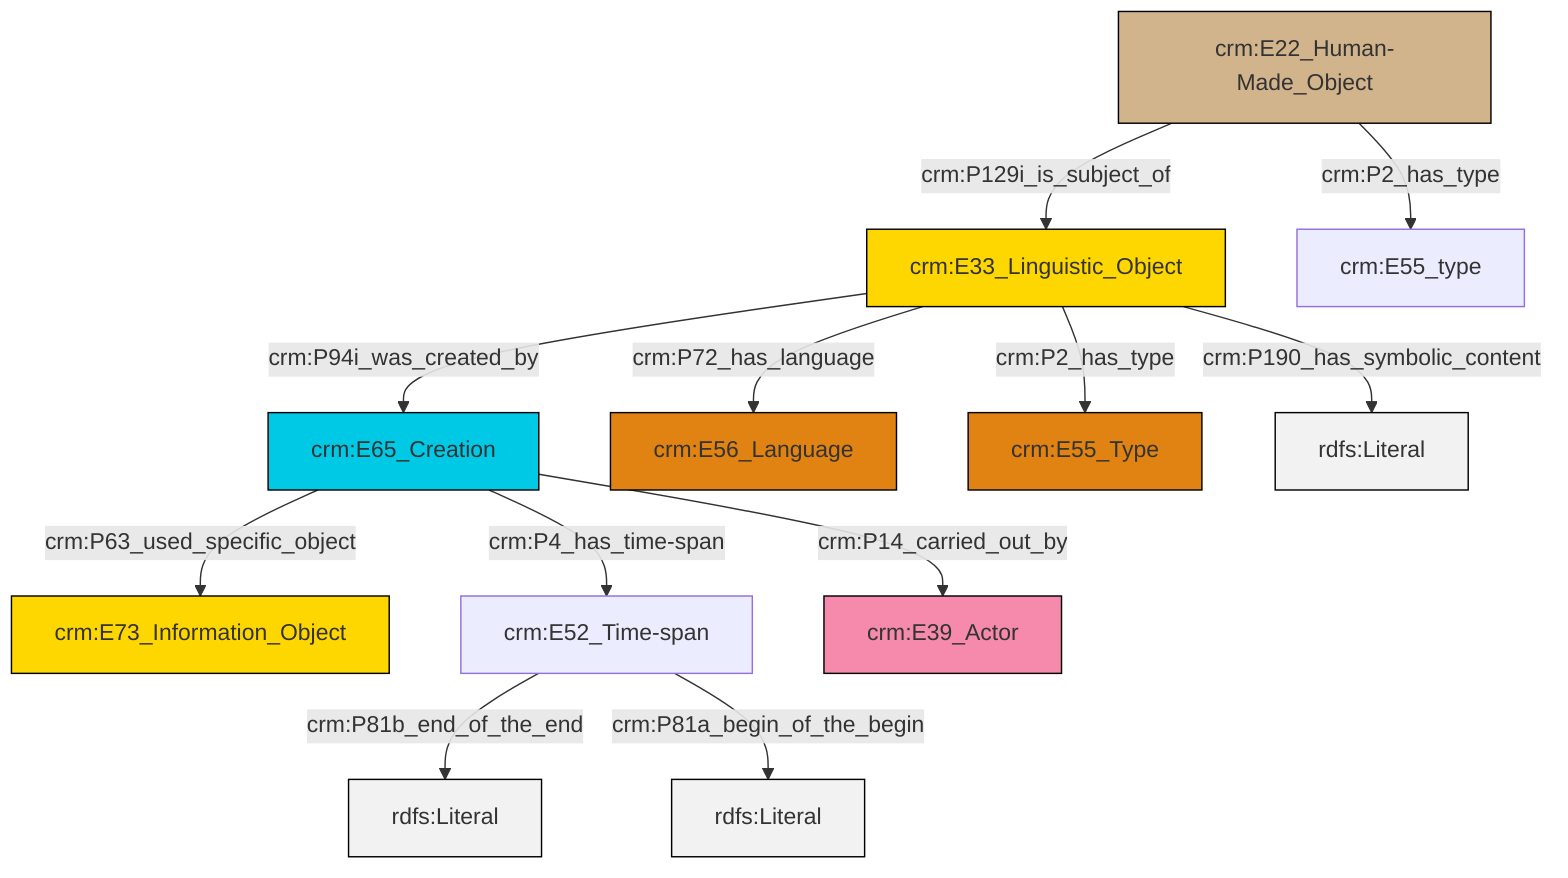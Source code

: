 graph TD
classDef Literal fill:#f2f2f2,stroke:#000000;
classDef CRM_Entity fill:#FFFFFF,stroke:#000000;
classDef Temporal_Entity fill:#00C9E6, stroke:#000000;
classDef Type fill:#E18312, stroke:#000000;
classDef Time-Span fill:#2C9C91, stroke:#000000;
classDef Appellation fill:#FFEB7F, stroke:#000000;
classDef Place fill:#008836, stroke:#000000;
classDef Persistent_Item fill:#B266B2, stroke:#000000;
classDef Conceptual_Object fill:#FFD700, stroke:#000000;
classDef Physical_Thing fill:#D2B48C, stroke:#000000;
classDef Actor fill:#f58aad, stroke:#000000;
classDef PC_Classes fill:#4ce600, stroke:#000000;
classDef Multi fill:#cccccc,stroke:#000000;

0["crm:E65_Creation"]:::Temporal_Entity -->|crm:P63_used_specific_object| 1["crm:E73_Information_Object"]:::Conceptual_Object
7["crm:E33_Linguistic_Object"]:::Conceptual_Object -->|crm:P72_has_language| 3["crm:E56_Language"]:::Type
8["crm:E22_Human-Made_Object"]:::Physical_Thing -->|crm:P129i_is_subject_of| 7["crm:E33_Linguistic_Object"]:::Conceptual_Object
8["crm:E22_Human-Made_Object"]:::Physical_Thing -->|crm:P2_has_type| 9["crm:E55_type"]:::Default
0["crm:E65_Creation"]:::Temporal_Entity -->|crm:P4_has_time-span| 12["crm:E52_Time-span"]:::Default
0["crm:E65_Creation"]:::Temporal_Entity -->|crm:P14_carried_out_by| 13["crm:E39_Actor"]:::Actor
7["crm:E33_Linguistic_Object"]:::Conceptual_Object -->|crm:P190_has_symbolic_content| 14[rdfs:Literal]:::Literal
12["crm:E52_Time-span"]:::Default -->|crm:P81b_end_of_the_end| 19[rdfs:Literal]:::Literal
12["crm:E52_Time-span"]:::Default -->|crm:P81a_begin_of_the_begin| 20[rdfs:Literal]:::Literal
7["crm:E33_Linguistic_Object"]:::Conceptual_Object -->|crm:P2_has_type| 5["crm:E55_Type"]:::Type
7["crm:E33_Linguistic_Object"]:::Conceptual_Object -->|crm:P94i_was_created_by| 0["crm:E65_Creation"]:::Temporal_Entity